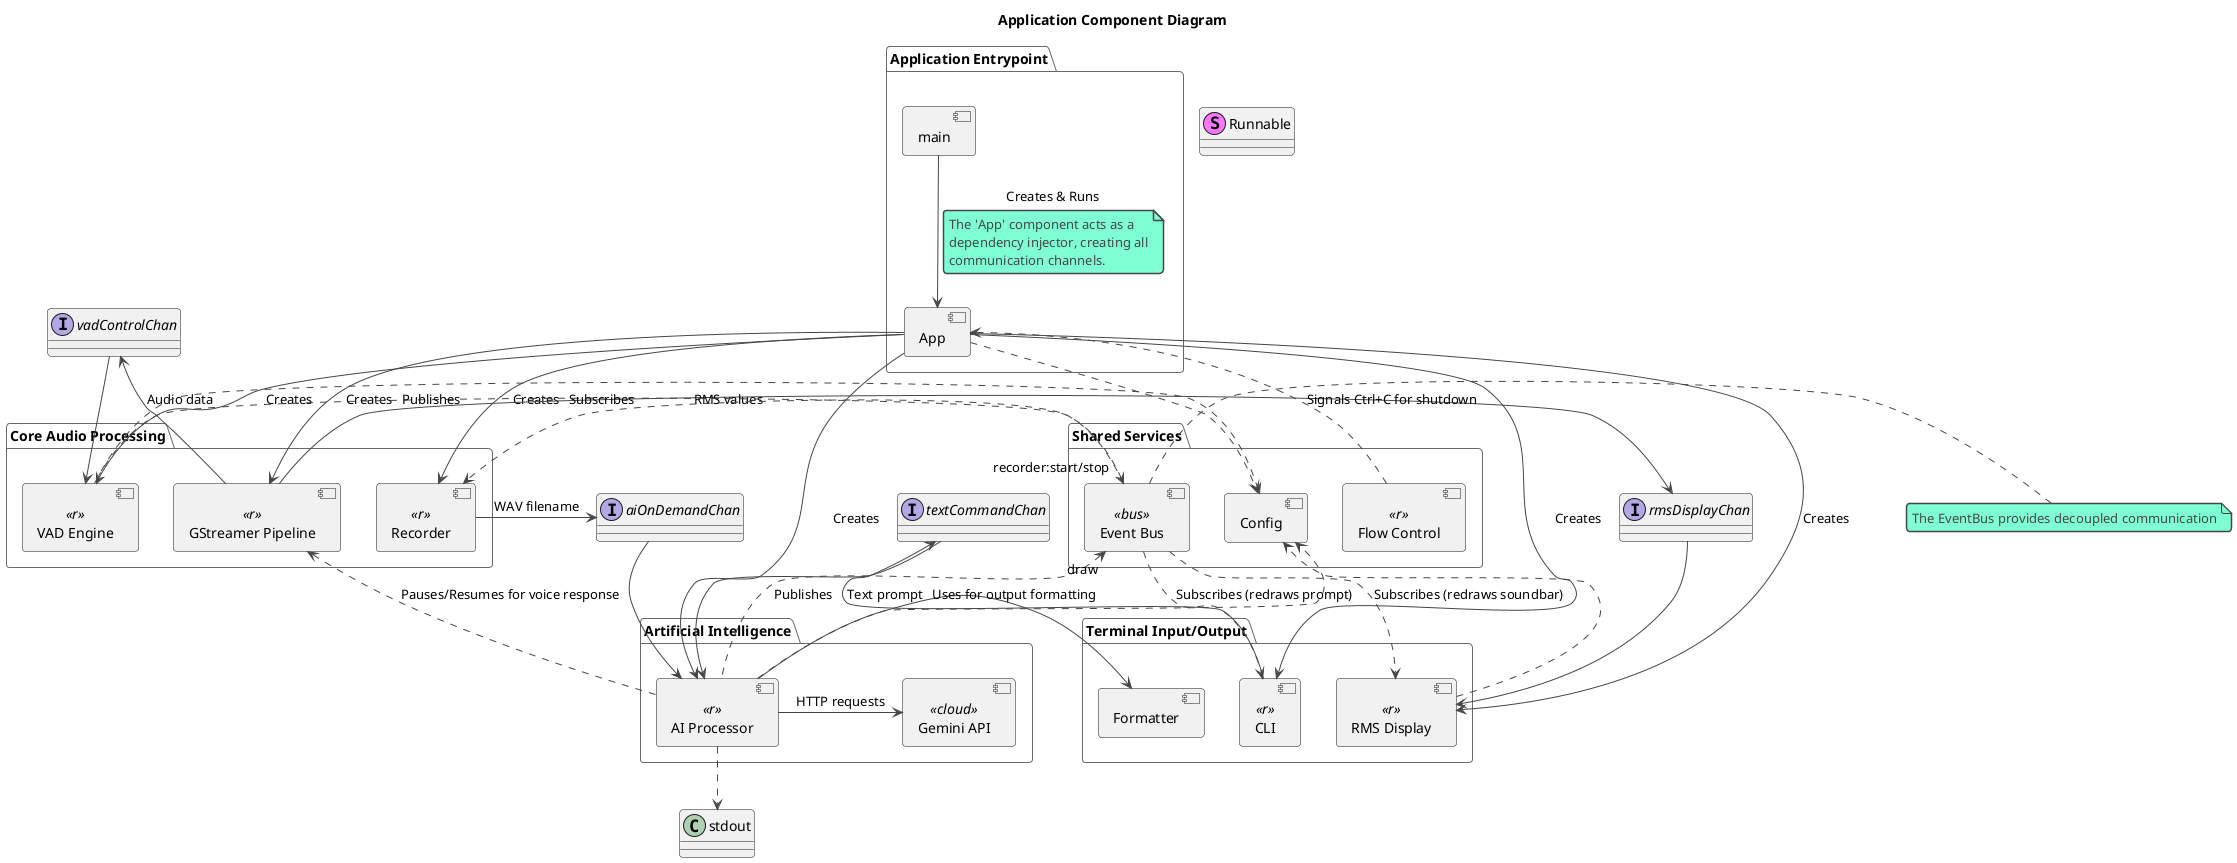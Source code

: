 @startuml
allowmixing
' Set a theme for a modern look
!theme vibrant

' Enforce a top-to-bottom layout direction. This helps prevent
' components from spreading out too horizontally and improves readability.
top to bottom direction

title Application Component Diagram

' Define a stereotype for components that are run in their own goroutine
stereotype "Runnable" as r

package "Application Entrypoint" {
    component [main]
    component [App]
}

package "Core Audio Processing" {
    component [GStreamer Pipeline] as Pipeline <<r>>
    component [VAD Engine] as VAD <<r>>
    component [Recorder] as Recorder <<r>>
}

package "Artificial Intelligence" {
    component [AI Processor] as AI <<r>>
    component [Gemini API] as API <<cloud>>
}

package "Terminal Input/Output" {
    component [CLI] as CLI <<r>>
    component [RMS Display] as Display <<r>>
    component [Formatter]
}

package "Shared Services" {
    component [Config]
    component [Event Bus] as EventBus<<bus>>
    component [Flow Control] as FlowControl <<r>>
}

' =============================================
'           Component Relationships
' =============================================

main --> App : Creates & Runs

note on link
  The 'App' component acts as a
  dependency injector, creating all
  'Runnable' components and their
  communication channels.
end note

' App creates all the main runnable components.
App --> Pipeline : Creates
App --> VAD : Creates
App --> Recorder : Creates
App --> AI : Creates
App --> CLI : Creates
App --> Display : Creates

' =============================================
'        Data Flow & Interactions
' =============================================

' --- Go Channels ---
interface "rmsDisplayChan" as rmsChan
interface "vadControlChan" as vadChan
interface "aiOnDemandChan" as aiChan
interface "textCommandChan" as textChan

' Use right-directional arrows to create a clear L-R data flow for channels.
Pipeline --> rmsChan : RMS values
rmsChan --> Display

Pipeline --> vadChan : Audio data
vadChan --> VAD

Recorder --> aiChan : WAV filename
aiChan --> AI

CLI --> textChan : Text prompt
textChan --> AI

' --- Event Bus ---
note "The EventBus provides decoupled communication" as BusNote
BusNote .left. EventBus

' Use directional hints to route events "up" into the bus and "down" to subscribers.
' This helps to visually separate the publishers from the subscribers.
VAD .up.> EventBus : Publishes "recorder:start/stop"
AI .up.> EventBus : Publishes "draw"

EventBus .down.> Recorder : Subscribes
EventBus .down.> CLI : Subscribes (redraws prompt)
EventBus .down.> Display : Subscribes (redraws soundbar)

' --- Direct Calls & Dependencies ---

AI -> Formatter : Uses for output formatting
AI ..> "stdout"

' Use a dotted line for control signals (like pause/resume) to distinguish from data flow.
AI .> Pipeline : Pauses/Resumes for voice response
AI -> API : HTTP requests

' --- Shared Services Usage ---
' Use dotted dependency arrows for "uses" relationships to the Config service.
' This helps differentiate these from other connections, addressing the "merged lines" issue.
App ..> Config
AI ..> Config
VAD ..> Config
Display ..> Config

' Use a directional hint for the shutdown signal.
FlowControl .up.> App : Signals Ctrl+C for shutdown

@enduml